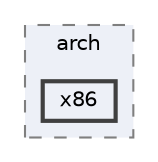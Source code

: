digraph "runtime/EASTL/include/EASTL/internal/atomic/arch/x86"
{
 // LATEX_PDF_SIZE
  bgcolor="transparent";
  edge [fontname=Helvetica,fontsize=10,labelfontname=Helvetica,labelfontsize=10];
  node [fontname=Helvetica,fontsize=10,shape=box,height=0.2,width=0.4];
  compound=true
  subgraph clusterdir_f479920e4902f337bba00ccd4362764d {
    graph [ bgcolor="#edf0f7", pencolor="grey50", label="arch", fontname=Helvetica,fontsize=10 style="filled,dashed", URL="dir_f479920e4902f337bba00ccd4362764d.html",tooltip=""]
  dir_2fa0f78d6d9b992ca54df3bc06be78e6 [label="x86", fillcolor="#edf0f7", color="grey25", style="filled,bold", URL="dir_2fa0f78d6d9b992ca54df3bc06be78e6.html",tooltip=""];
  }
}
